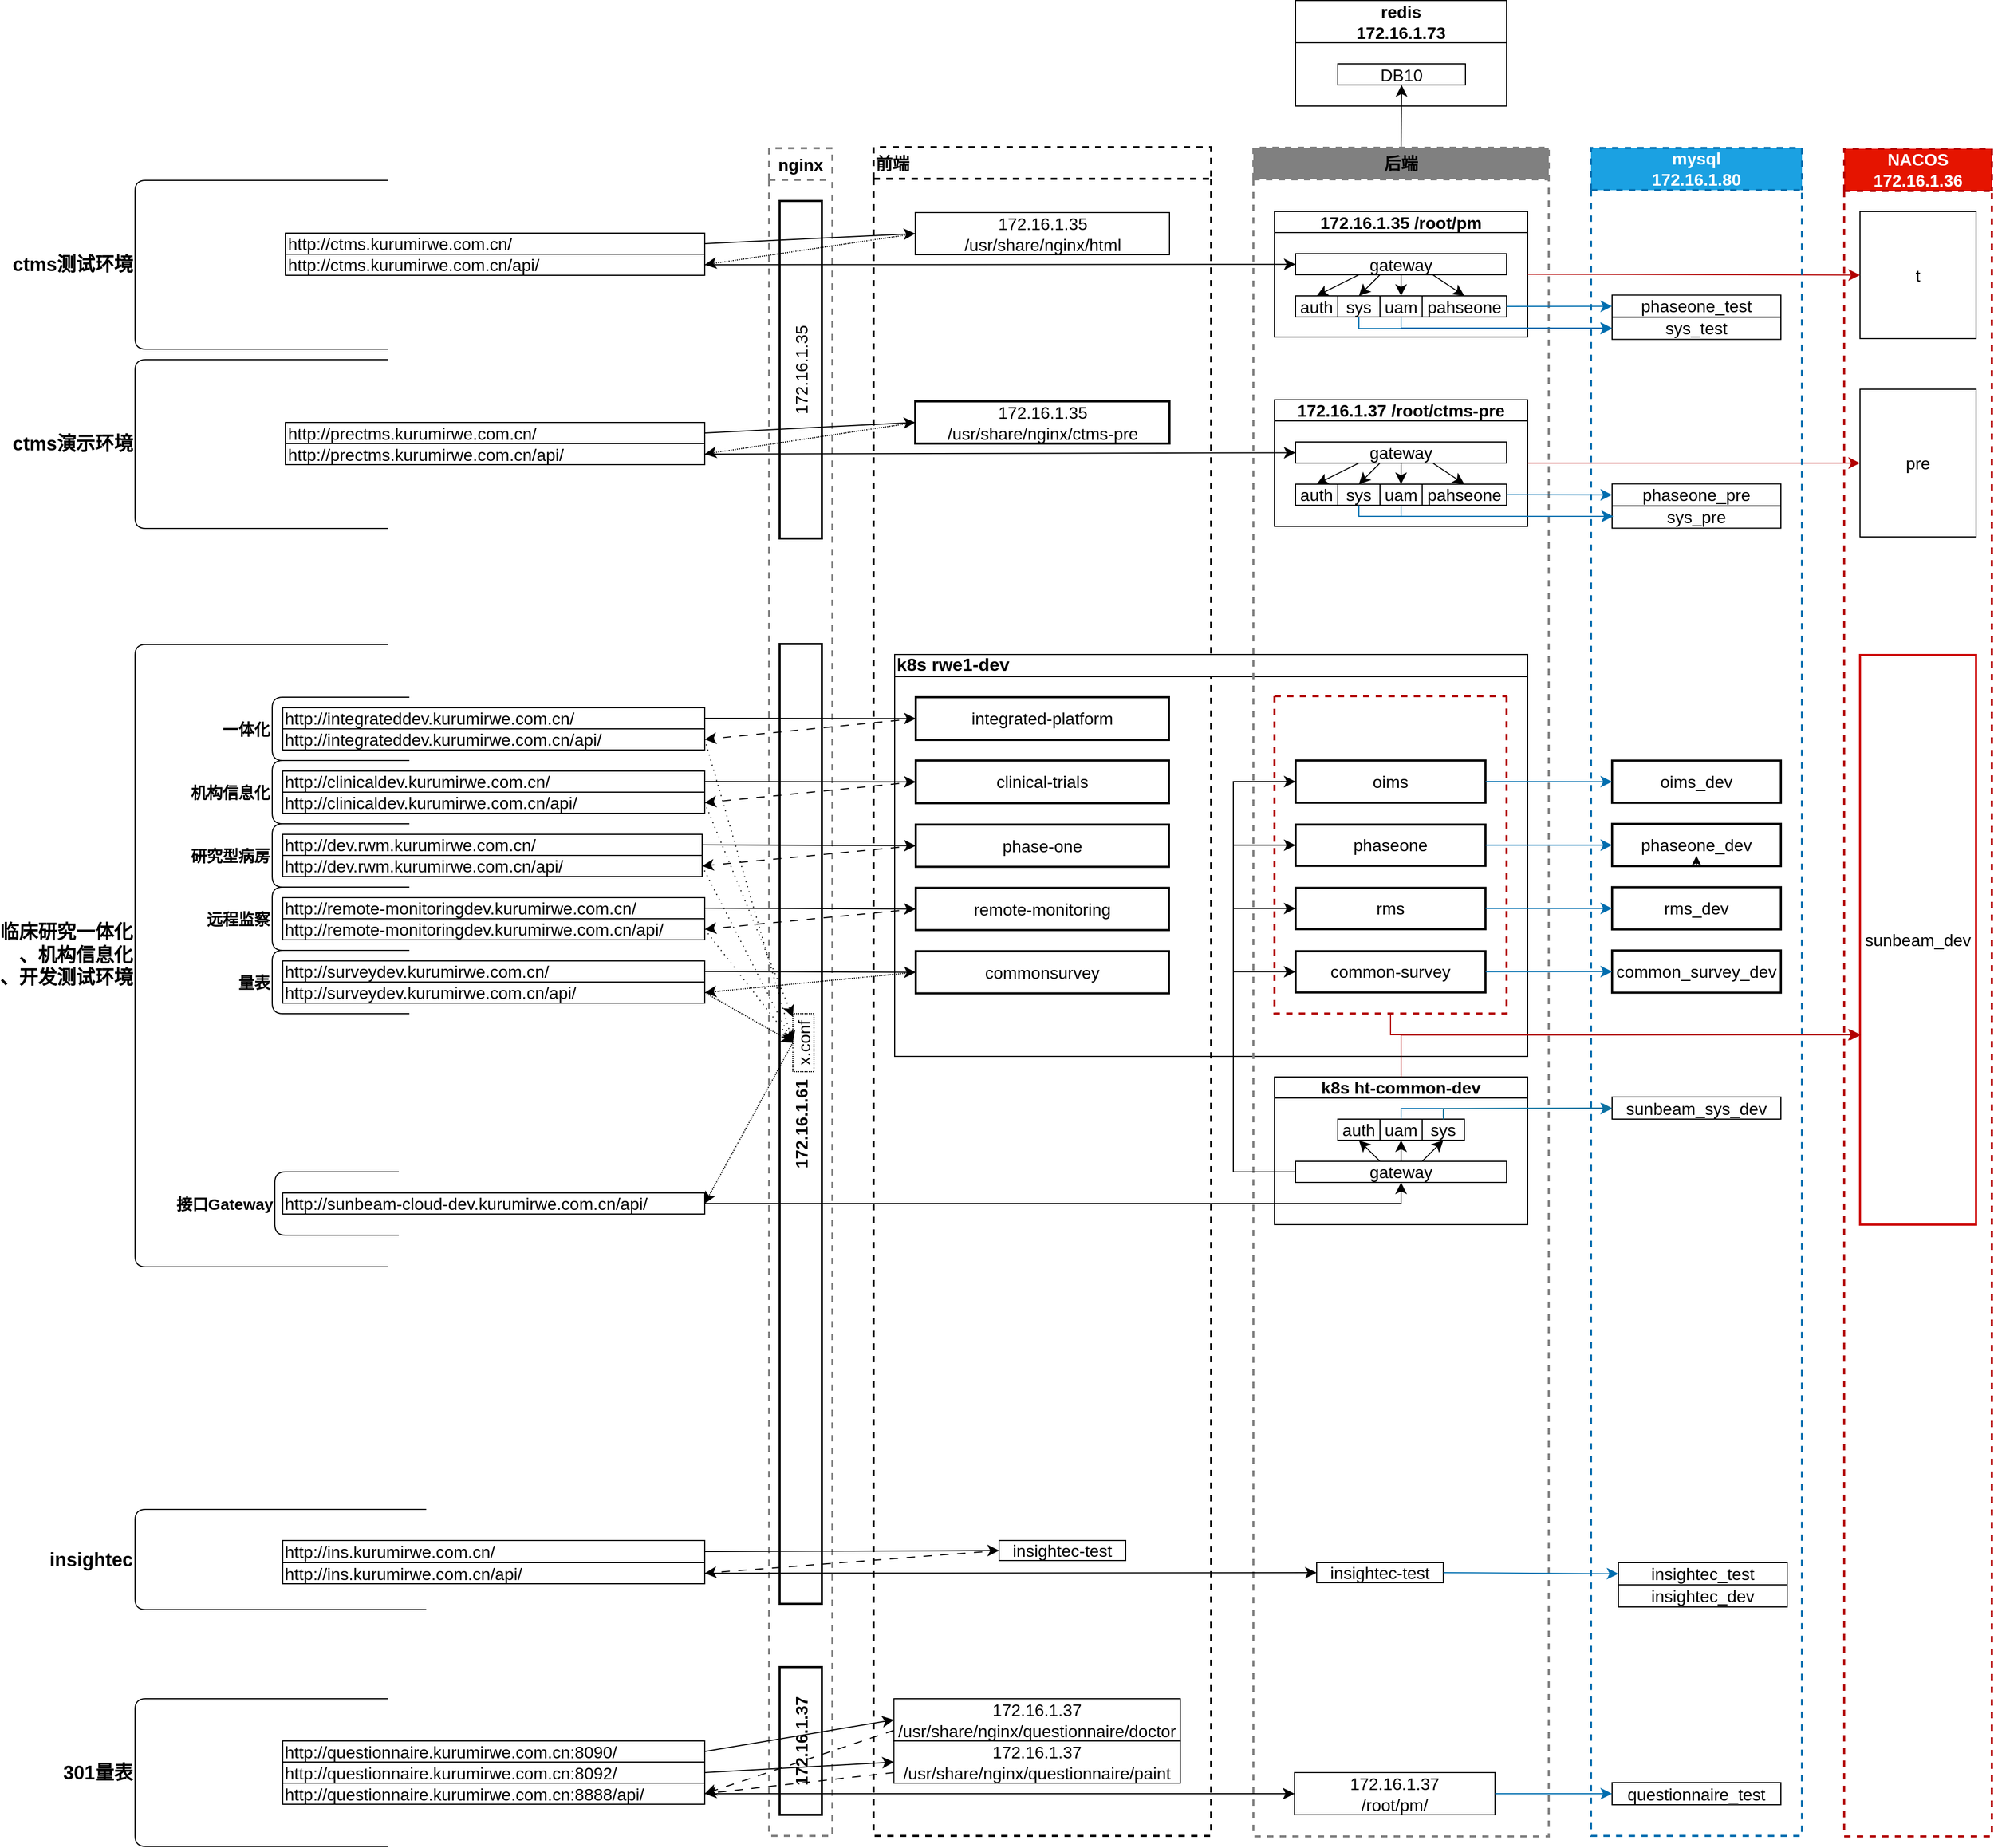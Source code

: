 <mxfile>
    <diagram id="geETxxW1eVzZmMATx1TT" name="第 1 页">
        <mxGraphModel dx="4174" dy="3089" grid="1" gridSize="10" guides="1" tooltips="1" connect="1" arrows="0" fold="1" page="1" pageScale="1" pageWidth="827" pageHeight="1169" math="0" shadow="0">
            <root>
                <mxCell id="0"/>
                <mxCell id="1" parent="0"/>
                <mxCell id="i2Tj7C190F3AamKAbhBU-1" value="http://ctms.kurumirwe.com.cn/api/" style="rounded=0;whiteSpace=wrap;html=1;fontSize=16;align=left;" parent="1" vertex="1">
                    <mxGeometry x="22.5" y="-180" width="397.5" height="20" as="geometry"/>
                </mxCell>
                <mxCell id="i2Tj7C190F3AamKAbhBU-7" value="http://ins.kurumirwe.com.cn/" style="whiteSpace=wrap;html=1;fontSize=16;align=left;" parent="1" vertex="1">
                    <mxGeometry x="20" y="1039.5" width="400" height="21" as="geometry"/>
                </mxCell>
                <mxCell id="i2Tj7C190F3AamKAbhBU-16" value="nginx" style="swimlane;whiteSpace=wrap;html=1;fontSize=16;startSize=30;swimlaneFillColor=none;gradientColor=none;dashed=1;strokeWidth=2;strokeColor=#808080;" parent="1" vertex="1">
                    <mxGeometry x="481" y="-280.5" width="60" height="1600" as="geometry"/>
                </mxCell>
                <mxCell id="i2Tj7C190F3AamKAbhBU-2" value="&lt;b&gt;172.16.1.61&lt;/b&gt;" style="rounded=0;whiteSpace=wrap;html=1;fontSize=16;horizontal=0;strokeWidth=2;" parent="i2Tj7C190F3AamKAbhBU-16" vertex="1">
                    <mxGeometry x="10" y="470" width="40" height="910" as="geometry"/>
                </mxCell>
                <mxCell id="i2Tj7C190F3AamKAbhBU-9" value="&lt;b&gt;172.16.1.37&lt;/b&gt;" style="rounded=0;whiteSpace=wrap;html=1;fontSize=16;horizontal=0;strokeWidth=2;" parent="i2Tj7C190F3AamKAbhBU-16" vertex="1">
                    <mxGeometry x="10" y="1440" width="40" height="140" as="geometry"/>
                </mxCell>
                <mxCell id="i2Tj7C190F3AamKAbhBU-3" value="172.16.1.35" style="rounded=0;whiteSpace=wrap;html=1;fontSize=16;horizontal=0;strokeWidth=2;" parent="i2Tj7C190F3AamKAbhBU-16" vertex="1">
                    <mxGeometry x="10" y="50" width="40" height="320" as="geometry"/>
                </mxCell>
                <mxCell id="i2Tj7C190F3AamKAbhBU-19" value="前端" style="swimlane;whiteSpace=wrap;html=1;fontSize=16;startSize=30;swimlaneFillColor=none;gradientColor=none;dashed=1;strokeWidth=2;align=left;strokeColor=#000000;" parent="1" vertex="1">
                    <mxGeometry x="580" y="-281.5" width="320" height="1601" as="geometry"/>
                </mxCell>
                <mxCell id="i2Tj7C190F3AamKAbhBU-26" value="172.16.1.35&lt;br&gt;/usr/share/nginx/html" style="whiteSpace=wrap;html=1;fontSize=16;" parent="i2Tj7C190F3AamKAbhBU-19" vertex="1">
                    <mxGeometry x="39.5" y="62" width="241" height="40" as="geometry"/>
                </mxCell>
                <mxCell id="i2Tj7C190F3AamKAbhBU-50" value="172.16.1.35&lt;br&gt;/usr/share/nginx/ctms-pre" style="whiteSpace=wrap;html=1;fontSize=16;strokeWidth=2;" parent="i2Tj7C190F3AamKAbhBU-19" vertex="1">
                    <mxGeometry x="39.5" y="241" width="241" height="40" as="geometry"/>
                </mxCell>
                <mxCell id="i2Tj7C190F3AamKAbhBU-69" value="172.16.1.37&lt;br&gt;/usr/share/nginx/questionnaire/doctor" style="whiteSpace=wrap;html=1;fontSize=16;" parent="i2Tj7C190F3AamKAbhBU-19" vertex="1">
                    <mxGeometry x="19.25" y="1471" width="271.5" height="40" as="geometry"/>
                </mxCell>
                <mxCell id="i2Tj7C190F3AamKAbhBU-70" value="172.16.1.37&lt;br&gt;/usr/share/nginx/questionnaire/paint" style="whiteSpace=wrap;html=1;fontSize=16;" parent="i2Tj7C190F3AamKAbhBU-19" vertex="1">
                    <mxGeometry x="19.25" y="1511" width="271.5" height="40" as="geometry"/>
                </mxCell>
                <mxCell id="cCwPJ1tw8frTHu7wozhd-297" value="insightec-test" style="rounded=0;whiteSpace=wrap;html=1;fontSize=16;" parent="i2Tj7C190F3AamKAbhBU-19" vertex="1">
                    <mxGeometry x="119" y="1321" width="120" height="19" as="geometry"/>
                </mxCell>
                <mxCell id="i2Tj7C190F3AamKAbhBU-113" value="x.conf" style="rounded=0;whiteSpace=wrap;html=1;fontSize=16;rotation=-90;dashed=1;dashPattern=1 1;" parent="i2Tj7C190F3AamKAbhBU-19" vertex="1">
                    <mxGeometry x="-94" y="839" width="55" height="20" as="geometry"/>
                </mxCell>
                <mxCell id="cCwPJ1tw8frTHu7wozhd-9" value="&lt;b style=&quot;border-color: var(--border-color);&quot;&gt;&lt;font style=&quot;border-color: var(--border-color); font-size: 17px;&quot;&gt;k8s rwe1-dev&lt;/font&gt;&lt;/b&gt;" style="swimlane;whiteSpace=wrap;html=1;fontSize=16;align=left;startSize=21;" parent="i2Tj7C190F3AamKAbhBU-19" vertex="1">
                    <mxGeometry x="20" y="481" width="600" height="381" as="geometry"/>
                </mxCell>
                <mxCell id="i2Tj7C190F3AamKAbhBU-24" style="edgeStyle=none;curved=1;rounded=0;orthogonalLoop=1;jettySize=auto;html=1;fontSize=12;startSize=8;endSize=8;exitX=1;exitY=0.5;exitDx=0;exitDy=0;" parent="1" source="i2Tj7C190F3AamKAbhBU-1" target="i2Tj7C190F3AamKAbhBU-14" edge="1">
                    <mxGeometry relative="1" as="geometry">
                        <mxPoint x="301" y="-169.5" as="sourcePoint"/>
                    </mxGeometry>
                </mxCell>
                <mxCell id="cCwPJ1tw8frTHu7wozhd-179" style="edgeStyle=none;curved=1;rounded=0;orthogonalLoop=1;jettySize=auto;html=1;exitX=0.5;exitY=0;exitDx=0;exitDy=0;entryX=0.5;entryY=1;entryDx=0;entryDy=0;fontSize=12;startSize=8;endSize=8;" parent="1" source="i2Tj7C190F3AamKAbhBU-20" target="cCwPJ1tw8frTHu7wozhd-178" edge="1">
                    <mxGeometry relative="1" as="geometry"/>
                </mxCell>
                <mxCell id="i2Tj7C190F3AamKAbhBU-20" value="后端" style="swimlane;whiteSpace=wrap;html=1;fontSize=16;startSize=30;swimlaneFillColor=none;gradientColor=none;dashed=1;strokeWidth=2;strokeColor=#808080;fillColor=#808080;" parent="1" vertex="1">
                    <mxGeometry x="940" y="-281" width="280" height="1601" as="geometry"/>
                </mxCell>
                <mxCell id="i2Tj7C190F3AamKAbhBU-34" value="172.16.1.35&amp;nbsp;/root/pm" style="swimlane;whiteSpace=wrap;html=1;fontSize=16;startSize=20;" parent="i2Tj7C190F3AamKAbhBU-20" vertex="1">
                    <mxGeometry x="20" y="60.5" width="240" height="119" as="geometry"/>
                </mxCell>
                <mxCell id="i2Tj7C190F3AamKAbhBU-31" value="sys" style="whiteSpace=wrap;html=1;fontSize=16;" parent="i2Tj7C190F3AamKAbhBU-34" vertex="1">
                    <mxGeometry x="60" y="80" width="40" height="20" as="geometry"/>
                </mxCell>
                <mxCell id="i2Tj7C190F3AamKAbhBU-30" value="auth" style="whiteSpace=wrap;html=1;fontSize=16;" parent="i2Tj7C190F3AamKAbhBU-34" vertex="1">
                    <mxGeometry x="20" y="80" width="40" height="20" as="geometry"/>
                </mxCell>
                <mxCell id="i2Tj7C190F3AamKAbhBU-32" value="uam" style="whiteSpace=wrap;html=1;fontSize=16;" parent="i2Tj7C190F3AamKAbhBU-34" vertex="1">
                    <mxGeometry x="100" y="80" width="40" height="20" as="geometry"/>
                </mxCell>
                <mxCell id="i2Tj7C190F3AamKAbhBU-33" value="pahseone" style="whiteSpace=wrap;html=1;fontSize=16;" parent="i2Tj7C190F3AamKAbhBU-34" vertex="1">
                    <mxGeometry x="140" y="80" width="80" height="20" as="geometry"/>
                </mxCell>
                <mxCell id="i2Tj7C190F3AamKAbhBU-36" style="edgeStyle=none;curved=1;rounded=0;orthogonalLoop=1;jettySize=auto;html=1;exitX=0.5;exitY=0;exitDx=0;exitDy=0;entryX=0.5;entryY=0;entryDx=0;entryDy=0;fontSize=12;startSize=8;endSize=8;" parent="i2Tj7C190F3AamKAbhBU-34" source="i2Tj7C190F3AamKAbhBU-14" target="i2Tj7C190F3AamKAbhBU-31" edge="1">
                    <mxGeometry relative="1" as="geometry"/>
                </mxCell>
                <mxCell id="i2Tj7C190F3AamKAbhBU-37" style="edgeStyle=none;curved=1;rounded=0;orthogonalLoop=1;jettySize=auto;html=1;exitX=0.5;exitY=0;exitDx=0;exitDy=0;entryX=0.5;entryY=0;entryDx=0;entryDy=0;fontSize=12;startSize=8;endSize=8;" parent="i2Tj7C190F3AamKAbhBU-34" source="i2Tj7C190F3AamKAbhBU-14" target="i2Tj7C190F3AamKAbhBU-30" edge="1">
                    <mxGeometry relative="1" as="geometry"/>
                </mxCell>
                <mxCell id="i2Tj7C190F3AamKAbhBU-38" style="edgeStyle=none;curved=1;rounded=0;orthogonalLoop=1;jettySize=auto;html=1;exitX=0.5;exitY=0;exitDx=0;exitDy=0;fontSize=12;startSize=8;endSize=8;" parent="i2Tj7C190F3AamKAbhBU-34" source="i2Tj7C190F3AamKAbhBU-14" edge="1">
                    <mxGeometry relative="1" as="geometry">
                        <mxPoint x="120" y="80" as="targetPoint"/>
                    </mxGeometry>
                </mxCell>
                <mxCell id="i2Tj7C190F3AamKAbhBU-39" style="edgeStyle=none;curved=1;rounded=0;orthogonalLoop=1;jettySize=auto;html=1;exitX=0.5;exitY=0;exitDx=0;exitDy=0;entryX=0.5;entryY=0;entryDx=0;entryDy=0;fontSize=12;startSize=8;endSize=8;" parent="i2Tj7C190F3AamKAbhBU-34" source="i2Tj7C190F3AamKAbhBU-14" target="i2Tj7C190F3AamKAbhBU-33" edge="1">
                    <mxGeometry relative="1" as="geometry"/>
                </mxCell>
                <mxCell id="i2Tj7C190F3AamKAbhBU-14" value="gateway" style="whiteSpace=wrap;html=1;fontSize=16;" parent="i2Tj7C190F3AamKAbhBU-34" vertex="1">
                    <mxGeometry x="20" y="40" width="200" height="20" as="geometry"/>
                </mxCell>
                <mxCell id="i2Tj7C190F3AamKAbhBU-51" value="172.16.1.37&amp;nbsp;/root/ctms-pre" style="swimlane;whiteSpace=wrap;html=1;fontSize=16;startSize=20;" parent="i2Tj7C190F3AamKAbhBU-20" vertex="1">
                    <mxGeometry x="20" y="239" width="240" height="120" as="geometry"/>
                </mxCell>
                <mxCell id="i2Tj7C190F3AamKAbhBU-52" value="sys" style="whiteSpace=wrap;html=1;fontSize=16;" parent="i2Tj7C190F3AamKAbhBU-51" vertex="1">
                    <mxGeometry x="60" y="80" width="40" height="20" as="geometry"/>
                </mxCell>
                <mxCell id="i2Tj7C190F3AamKAbhBU-53" value="auth" style="whiteSpace=wrap;html=1;fontSize=16;" parent="i2Tj7C190F3AamKAbhBU-51" vertex="1">
                    <mxGeometry x="20" y="80" width="40" height="20" as="geometry"/>
                </mxCell>
                <mxCell id="i2Tj7C190F3AamKAbhBU-54" value="uam" style="whiteSpace=wrap;html=1;fontSize=16;" parent="i2Tj7C190F3AamKAbhBU-51" vertex="1">
                    <mxGeometry x="100" y="80" width="40" height="20" as="geometry"/>
                </mxCell>
                <mxCell id="i2Tj7C190F3AamKAbhBU-55" value="pahseone" style="whiteSpace=wrap;html=1;fontSize=16;" parent="i2Tj7C190F3AamKAbhBU-51" vertex="1">
                    <mxGeometry x="140" y="80" width="80" height="20" as="geometry"/>
                </mxCell>
                <mxCell id="i2Tj7C190F3AamKAbhBU-56" style="edgeStyle=none;curved=1;rounded=0;orthogonalLoop=1;jettySize=auto;html=1;exitX=0.5;exitY=0;exitDx=0;exitDy=0;entryX=0.5;entryY=0;entryDx=0;entryDy=0;fontSize=12;startSize=8;endSize=8;" parent="i2Tj7C190F3AamKAbhBU-51" source="i2Tj7C190F3AamKAbhBU-60" target="i2Tj7C190F3AamKAbhBU-52" edge="1">
                    <mxGeometry relative="1" as="geometry"/>
                </mxCell>
                <mxCell id="i2Tj7C190F3AamKAbhBU-57" style="edgeStyle=none;curved=1;rounded=0;orthogonalLoop=1;jettySize=auto;html=1;exitX=0.5;exitY=0;exitDx=0;exitDy=0;entryX=0.5;entryY=0;entryDx=0;entryDy=0;fontSize=12;startSize=8;endSize=8;" parent="i2Tj7C190F3AamKAbhBU-51" source="i2Tj7C190F3AamKAbhBU-60" target="i2Tj7C190F3AamKAbhBU-53" edge="1">
                    <mxGeometry relative="1" as="geometry"/>
                </mxCell>
                <mxCell id="i2Tj7C190F3AamKAbhBU-58" style="edgeStyle=none;curved=1;rounded=0;orthogonalLoop=1;jettySize=auto;html=1;exitX=0.5;exitY=0;exitDx=0;exitDy=0;fontSize=12;startSize=8;endSize=8;" parent="i2Tj7C190F3AamKAbhBU-51" source="i2Tj7C190F3AamKAbhBU-60" edge="1">
                    <mxGeometry relative="1" as="geometry">
                        <mxPoint x="120" y="80" as="targetPoint"/>
                    </mxGeometry>
                </mxCell>
                <mxCell id="i2Tj7C190F3AamKAbhBU-59" style="edgeStyle=none;curved=1;rounded=0;orthogonalLoop=1;jettySize=auto;html=1;exitX=0.5;exitY=0;exitDx=0;exitDy=0;entryX=0.5;entryY=0;entryDx=0;entryDy=0;fontSize=12;startSize=8;endSize=8;" parent="i2Tj7C190F3AamKAbhBU-51" source="i2Tj7C190F3AamKAbhBU-60" target="i2Tj7C190F3AamKAbhBU-55" edge="1">
                    <mxGeometry relative="1" as="geometry"/>
                </mxCell>
                <mxCell id="i2Tj7C190F3AamKAbhBU-60" value="gateway" style="whiteSpace=wrap;html=1;fontSize=16;" parent="i2Tj7C190F3AamKAbhBU-51" vertex="1">
                    <mxGeometry x="20" y="40" width="200" height="20" as="geometry"/>
                </mxCell>
                <mxCell id="i2Tj7C190F3AamKAbhBU-76" value="insightec-test" style="whiteSpace=wrap;html=1;fontSize=16;" parent="i2Tj7C190F3AamKAbhBU-20" vertex="1">
                    <mxGeometry x="60" y="1341.5" width="120" height="19" as="geometry"/>
                </mxCell>
                <mxCell id="i2Tj7C190F3AamKAbhBU-67" value="172.16.1.37&lt;br&gt;/root/pm/" style="whiteSpace=wrap;html=1;fontSize=16;" parent="i2Tj7C190F3AamKAbhBU-20" vertex="1">
                    <mxGeometry x="39" y="1540.5" width="190" height="40" as="geometry"/>
                </mxCell>
                <mxCell id="i2Tj7C190F3AamKAbhBU-91" value="k8s ht-common-dev" style="swimlane;whiteSpace=wrap;html=1;fontSize=16;startSize=20;" parent="i2Tj7C190F3AamKAbhBU-20" vertex="1">
                    <mxGeometry x="20" y="881" width="240" height="140" as="geometry"/>
                </mxCell>
                <mxCell id="i2Tj7C190F3AamKAbhBU-92" value="sys" style="whiteSpace=wrap;html=1;fontSize=16;" parent="i2Tj7C190F3AamKAbhBU-91" vertex="1">
                    <mxGeometry x="140" y="40" width="40" height="20" as="geometry"/>
                </mxCell>
                <mxCell id="i2Tj7C190F3AamKAbhBU-93" value="auth" style="whiteSpace=wrap;html=1;fontSize=16;" parent="i2Tj7C190F3AamKAbhBU-91" vertex="1">
                    <mxGeometry x="60" y="40" width="40" height="20" as="geometry"/>
                </mxCell>
                <mxCell id="i2Tj7C190F3AamKAbhBU-94" value="uam" style="whiteSpace=wrap;html=1;fontSize=16;" parent="i2Tj7C190F3AamKAbhBU-91" vertex="1">
                    <mxGeometry x="100" y="40" width="40" height="20" as="geometry"/>
                </mxCell>
                <mxCell id="cCwPJ1tw8frTHu7wozhd-203" style="edgeStyle=none;curved=1;rounded=0;orthogonalLoop=1;jettySize=auto;html=1;exitX=0.5;exitY=1;exitDx=0;exitDy=0;entryX=0.5;entryY=1;entryDx=0;entryDy=0;fontSize=12;startSize=8;endSize=8;" parent="i2Tj7C190F3AamKAbhBU-91" source="i2Tj7C190F3AamKAbhBU-100" target="i2Tj7C190F3AamKAbhBU-94" edge="1">
                    <mxGeometry relative="1" as="geometry"/>
                </mxCell>
                <mxCell id="cCwPJ1tw8frTHu7wozhd-204" style="edgeStyle=none;curved=1;rounded=0;orthogonalLoop=1;jettySize=auto;html=1;exitX=0.5;exitY=1;exitDx=0;exitDy=0;entryX=0.5;entryY=1;entryDx=0;entryDy=0;fontSize=12;startSize=8;endSize=8;" parent="i2Tj7C190F3AamKAbhBU-91" source="i2Tj7C190F3AamKAbhBU-100" target="i2Tj7C190F3AamKAbhBU-92" edge="1">
                    <mxGeometry relative="1" as="geometry"/>
                </mxCell>
                <mxCell id="cCwPJ1tw8frTHu7wozhd-205" style="edgeStyle=none;curved=1;rounded=0;orthogonalLoop=1;jettySize=auto;html=1;exitX=0.5;exitY=1;exitDx=0;exitDy=0;entryX=0.5;entryY=1;entryDx=0;entryDy=0;fontSize=12;startSize=8;endSize=8;" parent="i2Tj7C190F3AamKAbhBU-91" source="i2Tj7C190F3AamKAbhBU-100" target="i2Tj7C190F3AamKAbhBU-93" edge="1">
                    <mxGeometry relative="1" as="geometry"/>
                </mxCell>
                <mxCell id="i2Tj7C190F3AamKAbhBU-100" value="gateway" style="whiteSpace=wrap;html=1;fontSize=16;" parent="i2Tj7C190F3AamKAbhBU-91" vertex="1">
                    <mxGeometry x="20" y="80" width="200" height="20" as="geometry"/>
                </mxCell>
                <mxCell id="i2Tj7C190F3AamKAbhBU-104" value="clinical-trials" style="whiteSpace=wrap;html=1;fontSize=16;align=center;strokeWidth=2;" parent="i2Tj7C190F3AamKAbhBU-20" vertex="1">
                    <mxGeometry x="-320" y="581" width="240" height="40.5" as="geometry"/>
                </mxCell>
                <mxCell id="i2Tj7C190F3AamKAbhBU-107" value="integrated-platform" style="whiteSpace=wrap;html=1;fontSize=16;strokeWidth=2;" parent="i2Tj7C190F3AamKAbhBU-20" vertex="1">
                    <mxGeometry x="-320" y="521" width="240" height="40.5" as="geometry"/>
                </mxCell>
                <mxCell id="i2Tj7C190F3AamKAbhBU-108" value="phase-one" style="whiteSpace=wrap;html=1;fontSize=16;align=center;strokeWidth=2;" parent="i2Tj7C190F3AamKAbhBU-20" vertex="1">
                    <mxGeometry x="-320" y="641.75" width="240" height="40" as="geometry"/>
                </mxCell>
                <mxCell id="i2Tj7C190F3AamKAbhBU-140" value="phaseone" style="whiteSpace=wrap;html=1;fontSize=16;strokeWidth=2;" parent="i2Tj7C190F3AamKAbhBU-20" vertex="1">
                    <mxGeometry x="40" y="641.75" width="180" height="39.12" as="geometry"/>
                </mxCell>
                <mxCell id="i2Tj7C190F3AamKAbhBU-138" value="common-survey" style="whiteSpace=wrap;html=1;fontSize=16;strokeWidth=2;" parent="i2Tj7C190F3AamKAbhBU-20" vertex="1">
                    <mxGeometry x="40" y="761.75" width="180" height="39.12" as="geometry"/>
                </mxCell>
                <mxCell id="i2Tj7C190F3AamKAbhBU-139" value="oims" style="whiteSpace=wrap;html=1;fontSize=16;strokeWidth=2;" parent="i2Tj7C190F3AamKAbhBU-20" vertex="1">
                    <mxGeometry x="40" y="581" width="180" height="40" as="geometry"/>
                </mxCell>
                <mxCell id="i2Tj7C190F3AamKAbhBU-141" value="rms" style="whiteSpace=wrap;html=1;fontSize=16;strokeWidth=2;" parent="i2Tj7C190F3AamKAbhBU-20" vertex="1">
                    <mxGeometry x="40" y="701.75" width="180" height="39.12" as="geometry"/>
                </mxCell>
                <mxCell id="i2Tj7C190F3AamKAbhBU-109" value="remote-monitoring" style="whiteSpace=wrap;html=1;fontSize=16;align=center;strokeWidth=2;" parent="i2Tj7C190F3AamKAbhBU-20" vertex="1">
                    <mxGeometry x="-320" y="701.75" width="240" height="40" as="geometry"/>
                </mxCell>
                <mxCell id="i2Tj7C190F3AamKAbhBU-106" value="commonsurvey" style="whiteSpace=wrap;html=1;fontSize=16;align=center;strokeWidth=2;" parent="i2Tj7C190F3AamKAbhBU-20" vertex="1">
                    <mxGeometry x="-320" y="761.75" width="240" height="40" as="geometry"/>
                </mxCell>
                <mxCell id="cCwPJ1tw8frTHu7wozhd-189" value="rms_dev" style="whiteSpace=wrap;html=1;fontSize=16;strokeWidth=2;" parent="i2Tj7C190F3AamKAbhBU-20" vertex="1">
                    <mxGeometry x="340" y="701.12" width="160" height="40" as="geometry"/>
                </mxCell>
                <mxCell id="cCwPJ1tw8frTHu7wozhd-184" value="oims_dev" style="whiteSpace=wrap;html=1;fontSize=16;strokeWidth=2;" parent="i2Tj7C190F3AamKAbhBU-20" vertex="1">
                    <mxGeometry x="340" y="581.12" width="160" height="40" as="geometry"/>
                </mxCell>
                <mxCell id="cCwPJ1tw8frTHu7wozhd-186" value="phaseone_dev" style="whiteSpace=wrap;html=1;fontSize=16;strokeWidth=2;" parent="i2Tj7C190F3AamKAbhBU-20" vertex="1">
                    <mxGeometry x="340" y="641.12" width="160" height="40" as="geometry"/>
                </mxCell>
                <mxCell id="cCwPJ1tw8frTHu7wozhd-180" value="common_survey_dev" style="whiteSpace=wrap;html=1;fontSize=16;strokeWidth=2;" parent="i2Tj7C190F3AamKAbhBU-20" vertex="1">
                    <mxGeometry x="340" y="761.12" width="160" height="40" as="geometry"/>
                </mxCell>
                <mxCell id="cCwPJ1tw8frTHu7wozhd-280" style="edgeStyle=none;curved=1;rounded=0;orthogonalLoop=1;jettySize=auto;html=1;exitX=1;exitY=0.5;exitDx=0;exitDy=0;fontSize=12;startSize=8;endSize=8;fillColor=#1ba1e2;strokeColor=#006EAF;" parent="i2Tj7C190F3AamKAbhBU-20" source="i2Tj7C190F3AamKAbhBU-141" target="cCwPJ1tw8frTHu7wozhd-189" edge="1">
                    <mxGeometry relative="1" as="geometry"/>
                </mxCell>
                <mxCell id="cCwPJ1tw8frTHu7wozhd-281" style="edgeStyle=none;curved=1;rounded=0;orthogonalLoop=1;jettySize=auto;html=1;exitX=1;exitY=0.5;exitDx=0;exitDy=0;fontSize=12;startSize=8;endSize=8;fillColor=#1ba1e2;strokeColor=#006EAF;" parent="i2Tj7C190F3AamKAbhBU-20" source="i2Tj7C190F3AamKAbhBU-139" target="cCwPJ1tw8frTHu7wozhd-184" edge="1">
                    <mxGeometry relative="1" as="geometry"/>
                </mxCell>
                <mxCell id="cCwPJ1tw8frTHu7wozhd-283" style="edgeStyle=none;curved=1;rounded=0;orthogonalLoop=1;jettySize=auto;html=1;exitX=1;exitY=0.5;exitDx=0;exitDy=0;fontSize=12;startSize=8;endSize=8;fillColor=#1ba1e2;strokeColor=#006EAF;" parent="i2Tj7C190F3AamKAbhBU-20" source="i2Tj7C190F3AamKAbhBU-140" target="cCwPJ1tw8frTHu7wozhd-186" edge="1">
                    <mxGeometry relative="1" as="geometry"/>
                </mxCell>
                <mxCell id="cCwPJ1tw8frTHu7wozhd-282" style="edgeStyle=none;curved=1;rounded=0;orthogonalLoop=1;jettySize=auto;html=1;exitX=1;exitY=0.5;exitDx=0;exitDy=0;entryX=0;entryY=0.5;entryDx=0;entryDy=0;fontSize=12;startSize=8;endSize=8;fillColor=#1ba1e2;strokeColor=#006EAF;" parent="i2Tj7C190F3AamKAbhBU-20" source="i2Tj7C190F3AamKAbhBU-138" target="cCwPJ1tw8frTHu7wozhd-180" edge="1">
                    <mxGeometry relative="1" as="geometry"/>
                </mxCell>
                <mxCell id="DoMO-JeSw2nu9P5x8Yg7-1" style="edgeStyle=orthogonalEdgeStyle;rounded=0;orthogonalLoop=1;jettySize=auto;html=1;exitX=0.5;exitY=1;exitDx=0;exitDy=0;" parent="i2Tj7C190F3AamKAbhBU-20" source="cCwPJ1tw8frTHu7wozhd-186" edge="1">
                    <mxGeometry relative="1" as="geometry">
                        <mxPoint x="419.957" y="671.37" as="targetPoint"/>
                    </mxGeometry>
                </mxCell>
                <mxCell id="cCwPJ1tw8frTHu7wozhd-8" value="" style="swimlane;startSize=0;fontSize=16;dashed=1;fillColor=#e51400;fontColor=#ffffff;strokeColor=#B20000;strokeWidth=2;" parent="i2Tj7C190F3AamKAbhBU-20" vertex="1">
                    <mxGeometry x="20" y="520" width="220" height="300.87" as="geometry"/>
                </mxCell>
                <mxCell id="i2Tj7C190F3AamKAbhBU-146" style="edgeStyle=elbowEdgeStyle;orthogonalLoop=1;jettySize=auto;html=1;exitX=0;exitY=0.5;exitDx=0;exitDy=0;entryX=0;entryY=0.5;entryDx=0;entryDy=0;fontSize=12;startSize=8;endSize=8;rounded=0;" parent="i2Tj7C190F3AamKAbhBU-20" source="i2Tj7C190F3AamKAbhBU-100" target="i2Tj7C190F3AamKAbhBU-140" edge="1">
                    <mxGeometry relative="1" as="geometry">
                        <Array as="points">
                            <mxPoint x="-19" y="821"/>
                            <mxPoint x="261" y="691"/>
                            <mxPoint x="341" y="722"/>
                            <mxPoint x="331" y="722"/>
                            <mxPoint x="301" y="792"/>
                        </Array>
                    </mxGeometry>
                </mxCell>
                <mxCell id="i2Tj7C190F3AamKAbhBU-143" style="edgeStyle=elbowEdgeStyle;rounded=0;orthogonalLoop=1;jettySize=auto;html=1;fontSize=12;startSize=8;endSize=8;entryX=0;entryY=0.5;entryDx=0;entryDy=0;exitX=0;exitY=0.5;exitDx=0;exitDy=0;" parent="i2Tj7C190F3AamKAbhBU-20" source="i2Tj7C190F3AamKAbhBU-100" target="i2Tj7C190F3AamKAbhBU-138" edge="1">
                    <mxGeometry relative="1" as="geometry">
                        <mxPoint x="271" y="582" as="targetPoint"/>
                        <Array as="points">
                            <mxPoint x="-19" y="831"/>
                            <mxPoint x="261" y="651"/>
                            <mxPoint x="341" y="672"/>
                            <mxPoint x="301" y="772"/>
                        </Array>
                        <mxPoint x="71" y="861" as="sourcePoint"/>
                    </mxGeometry>
                </mxCell>
                <mxCell id="i2Tj7C190F3AamKAbhBU-145" style="edgeStyle=elbowEdgeStyle;rounded=0;orthogonalLoop=1;jettySize=auto;html=1;entryX=0;entryY=0.5;entryDx=0;entryDy=0;fontSize=12;startSize=8;endSize=8;exitX=0;exitY=0.5;exitDx=0;exitDy=0;" parent="i2Tj7C190F3AamKAbhBU-20" source="i2Tj7C190F3AamKAbhBU-100" target="i2Tj7C190F3AamKAbhBU-139" edge="1">
                    <mxGeometry relative="1" as="geometry">
                        <Array as="points">
                            <mxPoint x="-19" y="801"/>
                            <mxPoint x="261" y="671"/>
                            <mxPoint x="341" y="672"/>
                            <mxPoint x="301" y="772"/>
                        </Array>
                        <mxPoint x="101" y="871" as="sourcePoint"/>
                    </mxGeometry>
                </mxCell>
                <mxCell id="cCwPJ1tw8frTHu7wozhd-5" style="edgeStyle=elbowEdgeStyle;rounded=0;orthogonalLoop=1;jettySize=auto;html=1;entryX=0;entryY=0.5;entryDx=0;entryDy=0;fontSize=12;startSize=8;endSize=8;exitX=0;exitY=0.5;exitDx=0;exitDy=0;" parent="i2Tj7C190F3AamKAbhBU-20" source="i2Tj7C190F3AamKAbhBU-100" target="i2Tj7C190F3AamKAbhBU-141" edge="1">
                    <mxGeometry relative="1" as="geometry">
                        <mxPoint x="71" y="861" as="sourcePoint"/>
                        <Array as="points">
                            <mxPoint x="-19" y="751"/>
                            <mxPoint x="301" y="731"/>
                            <mxPoint x="341" y="742"/>
                        </Array>
                    </mxGeometry>
                </mxCell>
                <mxCell id="i2Tj7C190F3AamKAbhBU-28" style="edgeStyle=none;curved=1;rounded=0;orthogonalLoop=1;jettySize=auto;html=1;exitX=1;exitY=0.5;exitDx=0;exitDy=0;entryX=0;entryY=0.5;entryDx=0;entryDy=0;fontSize=12;startSize=8;endSize=8;" parent="1" source="i2Tj7C190F3AamKAbhBU-22" target="i2Tj7C190F3AamKAbhBU-26" edge="1">
                    <mxGeometry relative="1" as="geometry"/>
                </mxCell>
                <mxCell id="i2Tj7C190F3AamKAbhBU-22" value="http://ctms.kurumirwe.com.cn/" style="rounded=0;whiteSpace=wrap;html=1;fontSize=16;align=left;" parent="1" vertex="1">
                    <mxGeometry x="22.5" y="-200" width="397.5" height="20" as="geometry"/>
                </mxCell>
                <mxCell id="i2Tj7C190F3AamKAbhBU-29" style="edgeStyle=none;curved=1;rounded=0;orthogonalLoop=1;jettySize=auto;html=1;exitX=0;exitY=0.5;exitDx=0;exitDy=0;entryX=1;entryY=0.5;entryDx=0;entryDy=0;fontSize=12;startSize=8;endSize=8;dashed=1;dashPattern=1 1;" parent="1" source="i2Tj7C190F3AamKAbhBU-26" target="i2Tj7C190F3AamKAbhBU-1" edge="1">
                    <mxGeometry relative="1" as="geometry"/>
                </mxCell>
                <mxCell id="i2Tj7C190F3AamKAbhBU-40" value="NACOS&lt;br&gt;172.16.1.36" style="swimlane;whiteSpace=wrap;html=1;fontSize=16;startSize=40;swimlaneFillColor=none;dashed=1;strokeWidth=2;fillColor=#e51400;fontColor=#ffffff;strokeColor=#B20000;" parent="1" vertex="1">
                    <mxGeometry x="1500" y="-280" width="140" height="1600" as="geometry"/>
                </mxCell>
                <mxCell id="i2Tj7C190F3AamKAbhBU-43" value="t" style="whiteSpace=wrap;html=1;fontSize=16;" parent="i2Tj7C190F3AamKAbhBU-40" vertex="1">
                    <mxGeometry x="15" y="59.5" width="110" height="120.5" as="geometry"/>
                </mxCell>
                <mxCell id="i2Tj7C190F3AamKAbhBU-64" value="pre" style="whiteSpace=wrap;html=1;fontSize=16;" parent="i2Tj7C190F3AamKAbhBU-40" vertex="1">
                    <mxGeometry x="15" y="228" width="110" height="140" as="geometry"/>
                </mxCell>
                <mxCell id="i2Tj7C190F3AamKAbhBU-102" value="sunbeam_dev" style="whiteSpace=wrap;html=1;fontSize=16;strokeWidth=2;strokeColor=#CC0000;" parent="i2Tj7C190F3AamKAbhBU-40" vertex="1">
                    <mxGeometry x="15" y="480" width="110" height="540" as="geometry"/>
                </mxCell>
                <mxCell id="i2Tj7C190F3AamKAbhBU-44" style="edgeStyle=none;curved=1;rounded=0;orthogonalLoop=1;jettySize=auto;html=1;exitX=1;exitY=0.5;exitDx=0;exitDy=0;fontSize=12;startSize=8;endSize=8;entryX=0;entryY=0.5;entryDx=0;entryDy=0;fillColor=#e51400;strokeColor=#B20000;" parent="1" source="i2Tj7C190F3AamKAbhBU-34" target="i2Tj7C190F3AamKAbhBU-43" edge="1">
                    <mxGeometry relative="1" as="geometry">
                        <mxPoint x="1433" y="-178" as="targetPoint"/>
                    </mxGeometry>
                </mxCell>
                <mxCell id="i2Tj7C190F3AamKAbhBU-48" value="http://prectms.kurumirwe.com.cn/api/" style="rounded=0;whiteSpace=wrap;html=1;fontSize=16;align=left;" parent="1" vertex="1">
                    <mxGeometry x="22.5" y="-0.5" width="397.5" height="20" as="geometry"/>
                </mxCell>
                <mxCell id="i2Tj7C190F3AamKAbhBU-49" style="edgeStyle=none;curved=1;rounded=0;orthogonalLoop=1;jettySize=auto;html=1;fontSize=12;startSize=8;endSize=8;exitX=1;exitY=0.5;exitDx=0;exitDy=0;" parent="1" source="i2Tj7C190F3AamKAbhBU-48" target="i2Tj7C190F3AamKAbhBU-60" edge="1">
                    <mxGeometry relative="1" as="geometry">
                        <mxPoint x="331" y="-11.5" as="sourcePoint"/>
                    </mxGeometry>
                </mxCell>
                <mxCell id="i2Tj7C190F3AamKAbhBU-61" style="edgeStyle=none;curved=1;rounded=0;orthogonalLoop=1;jettySize=auto;html=1;exitX=1;exitY=0.5;exitDx=0;exitDy=0;entryX=0;entryY=0.5;entryDx=0;entryDy=0;fontSize=12;startSize=8;endSize=8;" parent="1" source="i2Tj7C190F3AamKAbhBU-62" target="i2Tj7C190F3AamKAbhBU-50" edge="1">
                    <mxGeometry relative="1" as="geometry"/>
                </mxCell>
                <mxCell id="i2Tj7C190F3AamKAbhBU-62" value="http://prectms.kurumirwe.com.cn/" style="rounded=0;whiteSpace=wrap;html=1;fontSize=16;align=left;" parent="1" vertex="1">
                    <mxGeometry x="22.5" y="-20.5" width="397.5" height="20" as="geometry"/>
                </mxCell>
                <mxCell id="i2Tj7C190F3AamKAbhBU-63" style="edgeStyle=none;curved=1;rounded=0;orthogonalLoop=1;jettySize=auto;html=1;exitX=0;exitY=0.5;exitDx=0;exitDy=0;entryX=1;entryY=0.5;entryDx=0;entryDy=0;fontSize=12;startSize=8;endSize=8;dashed=1;dashPattern=1 1;fillColor=#dae8fc;strokeColor=#000000;" parent="1" source="i2Tj7C190F3AamKAbhBU-50" target="i2Tj7C190F3AamKAbhBU-48" edge="1">
                    <mxGeometry relative="1" as="geometry"/>
                </mxCell>
                <mxCell id="i2Tj7C190F3AamKAbhBU-65" style="edgeStyle=none;curved=1;rounded=0;orthogonalLoop=1;jettySize=auto;html=1;fontSize=12;startSize=8;endSize=8;entryX=0;entryY=0.5;entryDx=0;entryDy=0;exitX=1;exitY=0.5;exitDx=0;exitDy=0;fillColor=#e51400;strokeColor=#B20000;" parent="1" source="i2Tj7C190F3AamKAbhBU-51" target="i2Tj7C190F3AamKAbhBU-64" edge="1">
                    <mxGeometry relative="1" as="geometry">
                        <mxPoint x="1433" as="targetPoint"/>
                        <mxPoint x="1213" y="-11" as="sourcePoint"/>
                    </mxGeometry>
                </mxCell>
                <mxCell id="i2Tj7C190F3AamKAbhBU-75" style="edgeStyle=none;curved=1;rounded=0;orthogonalLoop=1;jettySize=auto;html=1;exitX=1;exitY=0.5;exitDx=0;exitDy=0;fontSize=12;startSize=8;endSize=8;strokeWidth=1;" parent="1" source="i2Tj7C190F3AamKAbhBU-68" target="i2Tj7C190F3AamKAbhBU-67" edge="1">
                    <mxGeometry relative="1" as="geometry"/>
                </mxCell>
                <mxCell id="i2Tj7C190F3AamKAbhBU-8" value="http://questionnaire.kurumirwe.com.cn:8090/" style="whiteSpace=wrap;html=1;fontSize=16;align=left;" parent="1" vertex="1">
                    <mxGeometry x="20" y="1229.5" width="400" height="20" as="geometry"/>
                </mxCell>
                <mxCell id="i2Tj7C190F3AamKAbhBU-66" value="http://questionnaire.kurumirwe.com.cn:8092/" style="whiteSpace=wrap;html=1;fontSize=16;align=left;" parent="1" vertex="1">
                    <mxGeometry x="20" y="1249.5" width="400" height="20" as="geometry"/>
                </mxCell>
                <mxCell id="i2Tj7C190F3AamKAbhBU-68" value="http://questionnaire.kurumirwe.com.cn:8888/api/" style="whiteSpace=wrap;html=1;fontSize=16;align=left;" parent="1" vertex="1">
                    <mxGeometry x="20" y="1269.5" width="400" height="20" as="geometry"/>
                </mxCell>
                <mxCell id="i2Tj7C190F3AamKAbhBU-71" style="edgeStyle=none;curved=1;rounded=0;orthogonalLoop=1;jettySize=auto;html=1;exitX=1;exitY=0.5;exitDx=0;exitDy=0;entryX=0;entryY=0.5;entryDx=0;entryDy=0;fontSize=12;startSize=8;endSize=8;strokeWidth=1;" parent="1" source="i2Tj7C190F3AamKAbhBU-8" target="i2Tj7C190F3AamKAbhBU-69" edge="1">
                    <mxGeometry relative="1" as="geometry"/>
                </mxCell>
                <mxCell id="i2Tj7C190F3AamKAbhBU-72" style="edgeStyle=none;curved=1;rounded=0;orthogonalLoop=1;jettySize=auto;html=1;exitX=1;exitY=0.5;exitDx=0;exitDy=0;entryX=0;entryY=0.5;entryDx=0;entryDy=0;fontSize=12;startSize=8;endSize=8;strokeWidth=1;" parent="1" source="i2Tj7C190F3AamKAbhBU-66" target="i2Tj7C190F3AamKAbhBU-70" edge="1">
                    <mxGeometry relative="1" as="geometry"/>
                </mxCell>
                <mxCell id="i2Tj7C190F3AamKAbhBU-73" style="edgeStyle=none;curved=1;rounded=0;orthogonalLoop=1;jettySize=auto;html=1;exitX=0;exitY=0.75;exitDx=0;exitDy=0;entryX=1;entryY=0.5;entryDx=0;entryDy=0;fontSize=12;startSize=8;endSize=8;dashed=1;strokeWidth=1;dashPattern=8 8;" parent="1" source="i2Tj7C190F3AamKAbhBU-69" target="i2Tj7C190F3AamKAbhBU-68" edge="1">
                    <mxGeometry relative="1" as="geometry"/>
                </mxCell>
                <mxCell id="i2Tj7C190F3AamKAbhBU-74" style="edgeStyle=none;curved=1;rounded=0;orthogonalLoop=1;jettySize=auto;html=1;exitX=0;exitY=0.75;exitDx=0;exitDy=0;fontSize=12;startSize=8;endSize=8;entryX=1;entryY=0.5;entryDx=0;entryDy=0;dashed=1;strokeWidth=1;dashPattern=8 8;" parent="1" source="i2Tj7C190F3AamKAbhBU-70" target="i2Tj7C190F3AamKAbhBU-68" edge="1">
                    <mxGeometry relative="1" as="geometry">
                        <mxPoint x="431" y="1214.5" as="targetPoint"/>
                    </mxGeometry>
                </mxCell>
                <mxCell id="cCwPJ1tw8frTHu7wozhd-177" value="redis&lt;br&gt;172.16.1.73" style="swimlane;whiteSpace=wrap;html=1;fontSize=16;startSize=40;" parent="1" vertex="1">
                    <mxGeometry x="980" y="-420.5" width="200" height="100" as="geometry"/>
                </mxCell>
                <mxCell id="cCwPJ1tw8frTHu7wozhd-178" value="DB10" style="whiteSpace=wrap;html=1;fontSize=16;" parent="cCwPJ1tw8frTHu7wozhd-177" vertex="1">
                    <mxGeometry x="40" y="60" width="121" height="20" as="geometry"/>
                </mxCell>
                <mxCell id="cCwPJ1tw8frTHu7wozhd-176" value="mysql&lt;br&gt;172.16.1.80" style="swimlane;whiteSpace=wrap;html=1;fontSize=16;startSize=40;dashed=1;fillColor=#1ba1e2;strokeColor=#006EAF;fontColor=#ffffff;strokeWidth=2;" parent="1" vertex="1">
                    <mxGeometry x="1260" y="-280.75" width="200" height="1600.25" as="geometry"/>
                </mxCell>
                <mxCell id="cCwPJ1tw8frTHu7wozhd-187" value="phaseone_pre" style="whiteSpace=wrap;html=1;fontSize=16;" parent="cCwPJ1tw8frTHu7wozhd-176" vertex="1">
                    <mxGeometry x="20" y="318.5" width="160" height="21" as="geometry"/>
                </mxCell>
                <mxCell id="cCwPJ1tw8frTHu7wozhd-188" value="phaseone_test" style="whiteSpace=wrap;html=1;fontSize=16;" parent="cCwPJ1tw8frTHu7wozhd-176" vertex="1">
                    <mxGeometry x="20" y="139.5" width="160" height="21" as="geometry"/>
                </mxCell>
                <mxCell id="cCwPJ1tw8frTHu7wozhd-194" value="sys_pre" style="whiteSpace=wrap;html=1;fontSize=16;" parent="cCwPJ1tw8frTHu7wozhd-176" vertex="1">
                    <mxGeometry x="20" y="339.5" width="160" height="21" as="geometry"/>
                </mxCell>
                <mxCell id="cCwPJ1tw8frTHu7wozhd-195" value="sys_test" style="whiteSpace=wrap;html=1;fontSize=16;" parent="cCwPJ1tw8frTHu7wozhd-176" vertex="1">
                    <mxGeometry x="20" y="160.5" width="160" height="21" as="geometry"/>
                </mxCell>
                <mxCell id="cCwPJ1tw8frTHu7wozhd-197" value="questionnaire_test" style="whiteSpace=wrap;html=1;fontSize=16;" parent="cCwPJ1tw8frTHu7wozhd-176" vertex="1">
                    <mxGeometry x="20" y="1549.75" width="160" height="21" as="geometry"/>
                </mxCell>
                <mxCell id="cCwPJ1tw8frTHu7wozhd-182" value="insightec_dev" style="whiteSpace=wrap;html=1;fontSize=16;" parent="cCwPJ1tw8frTHu7wozhd-176" vertex="1">
                    <mxGeometry x="26" y="1362.25" width="160" height="21" as="geometry"/>
                </mxCell>
                <mxCell id="cCwPJ1tw8frTHu7wozhd-183" value="insightec_test" style="whiteSpace=wrap;html=1;fontSize=16;" parent="cCwPJ1tw8frTHu7wozhd-176" vertex="1">
                    <mxGeometry x="26" y="1341.25" width="160" height="21" as="geometry"/>
                </mxCell>
                <mxCell id="cCwPJ1tw8frTHu7wozhd-191" value="sunbeam_sys_dev" style="whiteSpace=wrap;html=1;fontSize=16;" parent="cCwPJ1tw8frTHu7wozhd-176" vertex="1">
                    <mxGeometry x="20" y="899.75" width="160" height="21" as="geometry"/>
                </mxCell>
                <mxCell id="cCwPJ1tw8frTHu7wozhd-284" style="edgeStyle=none;curved=1;rounded=0;orthogonalLoop=1;jettySize=auto;html=1;exitX=1;exitY=0.5;exitDx=0;exitDy=0;fontSize=12;startSize=8;endSize=8;fillColor=#1ba1e2;strokeColor=#006EAF;" parent="1" source="i2Tj7C190F3AamKAbhBU-33" target="cCwPJ1tw8frTHu7wozhd-188" edge="1">
                    <mxGeometry relative="1" as="geometry"/>
                </mxCell>
                <mxCell id="cCwPJ1tw8frTHu7wozhd-285" style="edgeStyle=elbowEdgeStyle;rounded=0;orthogonalLoop=1;jettySize=auto;html=1;exitX=0.5;exitY=1;exitDx=0;exitDy=0;entryX=0;entryY=0.5;entryDx=0;entryDy=0;fontSize=12;startSize=8;endSize=8;elbow=vertical;fillColor=#1ba1e2;strokeColor=#006EAF;" parent="1" source="i2Tj7C190F3AamKAbhBU-32" target="cCwPJ1tw8frTHu7wozhd-195" edge="1">
                    <mxGeometry relative="1" as="geometry">
                        <Array as="points">
                            <mxPoint x="1210" y="-110"/>
                            <mxPoint x="1120" y="-100"/>
                            <mxPoint x="1100" y="-110"/>
                            <mxPoint x="1240" y="-110"/>
                            <mxPoint x="1210" y="-100"/>
                            <mxPoint x="1180" y="-110.5"/>
                        </Array>
                    </mxGeometry>
                </mxCell>
                <mxCell id="cCwPJ1tw8frTHu7wozhd-288" style="edgeStyle=none;curved=1;rounded=0;orthogonalLoop=1;jettySize=auto;html=1;exitX=1;exitY=0.5;exitDx=0;exitDy=0;fontSize=12;startSize=8;endSize=8;fillColor=#1ba1e2;strokeColor=#006EAF;" parent="1" source="i2Tj7C190F3AamKAbhBU-55" target="cCwPJ1tw8frTHu7wozhd-187" edge="1">
                    <mxGeometry relative="1" as="geometry"/>
                </mxCell>
                <mxCell id="cCwPJ1tw8frTHu7wozhd-289" style="edgeStyle=elbowEdgeStyle;rounded=0;orthogonalLoop=1;jettySize=auto;html=1;exitX=0.5;exitY=1;exitDx=0;exitDy=0;fontSize=12;startSize=8;endSize=8;elbow=vertical;fillColor=#1ba1e2;strokeColor=#006EAF;" parent="1" source="i2Tj7C190F3AamKAbhBU-54" edge="1">
                    <mxGeometry relative="1" as="geometry">
                        <mxPoint x="1281" y="68.5" as="targetPoint"/>
                        <Array as="points">
                            <mxPoint x="1271" y="68.5"/>
                            <mxPoint x="1181" y="68.5"/>
                        </Array>
                    </mxGeometry>
                </mxCell>
                <mxCell id="cCwPJ1tw8frTHu7wozhd-290" style="edgeStyle=elbowEdgeStyle;rounded=0;orthogonalLoop=1;jettySize=auto;html=1;exitX=0.5;exitY=1;exitDx=0;exitDy=0;fontSize=12;startSize=8;endSize=8;elbow=vertical;fillColor=#1ba1e2;strokeColor=#006EAF;" parent="1" source="i2Tj7C190F3AamKAbhBU-52" edge="1">
                    <mxGeometry relative="1" as="geometry">
                        <mxPoint x="1281" y="68.5" as="targetPoint"/>
                        <Array as="points">
                            <mxPoint x="1271" y="68.5"/>
                            <mxPoint x="1271" y="70.5"/>
                            <mxPoint x="1161" y="68.5"/>
                        </Array>
                    </mxGeometry>
                </mxCell>
                <mxCell id="cCwPJ1tw8frTHu7wozhd-293" style="edgeStyle=none;curved=1;rounded=0;orthogonalLoop=1;jettySize=auto;html=1;exitX=1;exitY=0.5;exitDx=0;exitDy=0;entryX=0;entryY=0.5;entryDx=0;entryDy=0;fontSize=12;startSize=8;endSize=8;fillColor=#1ba1e2;strokeColor=#006EAF;" parent="1" source="i2Tj7C190F3AamKAbhBU-67" target="cCwPJ1tw8frTHu7wozhd-197" edge="1">
                    <mxGeometry relative="1" as="geometry"/>
                </mxCell>
                <mxCell id="cCwPJ1tw8frTHu7wozhd-295" style="edgeStyle=none;curved=1;rounded=0;orthogonalLoop=1;jettySize=auto;html=1;exitX=1;exitY=0.5;exitDx=0;exitDy=0;entryX=0;entryY=0.5;entryDx=0;entryDy=0;fontSize=12;startSize=8;endSize=8;fillColor=#1ba1e2;strokeColor=#006EAF;" parent="1" source="i2Tj7C190F3AamKAbhBU-76" target="cCwPJ1tw8frTHu7wozhd-183" edge="1">
                    <mxGeometry relative="1" as="geometry"/>
                </mxCell>
                <mxCell id="cCwPJ1tw8frTHu7wozhd-300" value="&lt;b&gt;&lt;font style=&quot;font-size: 18px;&quot;&gt;ctms测试环境&lt;/font&gt;&lt;/b&gt;" style="shape=curlyBracket;whiteSpace=wrap;html=1;rounded=1;labelPosition=left;verticalLabelPosition=middle;align=right;verticalAlign=middle;fontSize=16;size=0;" parent="1" vertex="1">
                    <mxGeometry x="-120" y="-250" width="240" height="160" as="geometry"/>
                </mxCell>
                <mxCell id="cCwPJ1tw8frTHu7wozhd-304" value="&lt;b&gt;&lt;font style=&quot;font-size: 18px;&quot;&gt;ctms演示环境&lt;/font&gt;&lt;/b&gt;" style="shape=curlyBracket;whiteSpace=wrap;html=1;rounded=1;labelPosition=left;verticalLabelPosition=middle;align=right;verticalAlign=middle;fontSize=16;size=0;" parent="1" vertex="1">
                    <mxGeometry x="-120" y="-80" width="240" height="160" as="geometry"/>
                </mxCell>
                <mxCell id="cCwPJ1tw8frTHu7wozhd-309" value="&lt;b&gt;&lt;font style=&quot;font-size: 18px;&quot;&gt;insightec&lt;/font&gt;&lt;/b&gt;" style="shape=curlyBracket;whiteSpace=wrap;html=1;rounded=1;labelPosition=left;verticalLabelPosition=middle;align=right;verticalAlign=middle;fontSize=16;size=0;" parent="1" vertex="1">
                    <mxGeometry x="-120" y="1010" width="276" height="95" as="geometry"/>
                </mxCell>
                <mxCell id="cCwPJ1tw8frTHu7wozhd-310" value="&lt;span style=&quot;font-size: 18px;&quot;&gt;&lt;b style=&quot;&quot;&gt;301量表&lt;/b&gt;&lt;/span&gt;" style="shape=curlyBracket;whiteSpace=wrap;html=1;rounded=1;labelPosition=left;verticalLabelPosition=middle;align=right;verticalAlign=middle;fontSize=16;size=0;" parent="1" vertex="1">
                    <mxGeometry x="-120" y="1189.5" width="240" height="140" as="geometry"/>
                </mxCell>
                <mxCell id="cCwPJ1tw8frTHu7wozhd-311" style="edgeStyle=none;curved=1;rounded=0;orthogonalLoop=1;jettySize=auto;html=1;exitX=1;exitY=0.5;exitDx=0;exitDy=0;entryX=0;entryY=0.5;entryDx=0;entryDy=0;fontSize=12;startSize=8;endSize=8;" parent="1" source="i2Tj7C190F3AamKAbhBU-7" target="cCwPJ1tw8frTHu7wozhd-297" edge="1">
                    <mxGeometry relative="1" as="geometry"/>
                </mxCell>
                <mxCell id="cCwPJ1tw8frTHu7wozhd-315" style="edgeStyle=none;curved=1;rounded=0;orthogonalLoop=1;jettySize=auto;html=1;exitX=1;exitY=0.5;exitDx=0;exitDy=0;fontSize=12;startSize=8;endSize=8;" parent="1" source="cCwPJ1tw8frTHu7wozhd-313" target="i2Tj7C190F3AamKAbhBU-76" edge="1">
                    <mxGeometry relative="1" as="geometry"/>
                </mxCell>
                <mxCell id="cCwPJ1tw8frTHu7wozhd-313" value="http://ins.kurumirwe.com.cn/api/" style="whiteSpace=wrap;html=1;fontSize=16;align=left;" parent="1" vertex="1">
                    <mxGeometry x="20" y="1060.5" width="400" height="20" as="geometry"/>
                </mxCell>
                <mxCell id="cCwPJ1tw8frTHu7wozhd-312" style="edgeStyle=none;curved=1;rounded=0;orthogonalLoop=1;jettySize=auto;html=1;exitX=0;exitY=0.5;exitDx=0;exitDy=0;fontSize=12;startSize=8;endSize=8;entryX=1;entryY=0.5;entryDx=0;entryDy=0;dashed=1;dashPattern=8 8;" parent="1" source="cCwPJ1tw8frTHu7wozhd-297" target="cCwPJ1tw8frTHu7wozhd-313" edge="1">
                    <mxGeometry relative="1" as="geometry">
                        <mxPoint x="650" y="1069.5" as="targetPoint"/>
                    </mxGeometry>
                </mxCell>
                <mxCell id="i2Tj7C190F3AamKAbhBU-11" value="http://sunbeam-cloud-dev.kurumirwe.com.cn/api/" style="rounded=0;whiteSpace=wrap;html=1;fontSize=16;align=left;" parent="1" vertex="1">
                    <mxGeometry x="20" y="710" width="400" height="20" as="geometry"/>
                </mxCell>
                <mxCell id="i2Tj7C190F3AamKAbhBU-101" style="edgeStyle=elbowEdgeStyle;rounded=0;orthogonalLoop=1;jettySize=auto;html=1;exitX=1;exitY=0.5;exitDx=0;exitDy=0;entryX=0.5;entryY=1;entryDx=0;entryDy=0;fontSize=12;startSize=8;endSize=8;elbow=vertical;" parent="1" source="i2Tj7C190F3AamKAbhBU-11" target="i2Tj7C190F3AamKAbhBU-100" edge="1">
                    <mxGeometry relative="1" as="geometry">
                        <Array as="points">
                            <mxPoint x="750" y="720"/>
                            <mxPoint x="852.5" y="670"/>
                        </Array>
                    </mxGeometry>
                </mxCell>
                <mxCell id="Ktfw91KOfAH1X8dlvHvP-8" value="&lt;font size=&quot;1&quot;&gt;&lt;b style=&quot;font-size: 15px;&quot;&gt;接口Gateway&lt;/b&gt;&lt;/font&gt;" style="shape=curlyBracket;whiteSpace=wrap;html=1;rounded=1;labelPosition=left;verticalLabelPosition=middle;align=right;verticalAlign=middle;fontSize=16;size=0;" parent="1" vertex="1">
                    <mxGeometry x="12.5" y="690" width="117.5" height="60" as="geometry"/>
                </mxCell>
                <mxCell id="cCwPJ1tw8frTHu7wozhd-292" style="edgeStyle=elbowEdgeStyle;rounded=0;orthogonalLoop=1;jettySize=auto;html=1;exitX=0.5;exitY=0;exitDx=0;exitDy=0;fontSize=12;startSize=8;endSize=8;elbow=vertical;fillColor=#1ba1e2;strokeColor=#006EAF;" parent="1" source="i2Tj7C190F3AamKAbhBU-94" edge="1">
                    <mxGeometry relative="1" as="geometry">
                        <mxPoint x="1280" y="630" as="targetPoint"/>
                        <Array as="points">
                            <mxPoint x="1170" y="630"/>
                            <mxPoint x="1202.5" y="635"/>
                        </Array>
                    </mxGeometry>
                </mxCell>
                <mxCell id="i2Tj7C190F3AamKAbhBU-114" style="edgeStyle=none;curved=1;rounded=0;orthogonalLoop=1;jettySize=auto;html=1;exitX=0.5;exitY=0;exitDx=0;exitDy=0;entryX=1;entryY=0.5;entryDx=0;entryDy=0;fontSize=12;startSize=8;endSize=8;dashed=1;dashPattern=1 1;" parent="1" source="i2Tj7C190F3AamKAbhBU-113" target="i2Tj7C190F3AamKAbhBU-11" edge="1">
                    <mxGeometry relative="1" as="geometry"/>
                </mxCell>
                <mxCell id="FqNNwtzINjokE-F-5kMg-4" style="edgeStyle=orthogonalEdgeStyle;rounded=0;orthogonalLoop=1;jettySize=auto;html=1;exitX=0.5;exitY=0;exitDx=0;exitDy=0;strokeColor=#10739e;fillColor=#b1ddf0;entryX=0;entryY=0.5;entryDx=0;entryDy=0;" parent="1" source="i2Tj7C190F3AamKAbhBU-92" target="cCwPJ1tw8frTHu7wozhd-191" edge="1">
                    <mxGeometry relative="1" as="geometry">
                        <mxPoint x="1270" y="620" as="targetPoint"/>
                        <Array as="points">
                            <mxPoint x="1117" y="630"/>
                            <mxPoint x="1280" y="630"/>
                        </Array>
                    </mxGeometry>
                </mxCell>
                <mxCell id="i2Tj7C190F3AamKAbhBU-152" style="edgeStyle=orthogonalEdgeStyle;rounded=0;orthogonalLoop=1;jettySize=auto;html=1;fontSize=12;startSize=8;endSize=8;exitX=0.5;exitY=1;exitDx=0;exitDy=0;elbow=vertical;fillColor=#e51400;strokeColor=#B20000;entryX=-0.003;entryY=0.668;entryDx=0;entryDy=0;entryPerimeter=0;" parent="1" source="cCwPJ1tw8frTHu7wozhd-8" target="i2Tj7C190F3AamKAbhBU-102" edge="1">
                    <mxGeometry relative="1" as="geometry">
                        <mxPoint x="1223" y="391" as="sourcePoint"/>
                        <mxPoint x="1490" y="570" as="targetPoint"/>
                        <Array as="points">
                            <mxPoint x="1070" y="560"/>
                            <mxPoint x="1515" y="560"/>
                        </Array>
                    </mxGeometry>
                </mxCell>
                <mxCell id="cCwPJ1tw8frTHu7wozhd-286" style="edgeStyle=elbowEdgeStyle;rounded=0;orthogonalLoop=1;jettySize=auto;html=1;exitX=0.5;exitY=1;exitDx=0;exitDy=0;fontSize=12;startSize=8;endSize=8;elbow=vertical;fillColor=#1ba1e2;strokeColor=#006EAF;entryX=0;entryY=0.5;entryDx=0;entryDy=0;" parent="1" source="i2Tj7C190F3AamKAbhBU-31" target="cCwPJ1tw8frTHu7wozhd-195" edge="1">
                    <mxGeometry relative="1" as="geometry">
                        <mxPoint x="1279" y="-109.5" as="targetPoint"/>
                        <Array as="points">
                            <mxPoint x="1190" y="-109.5"/>
                            <mxPoint x="1070" y="-89.5"/>
                            <mxPoint x="1060" y="-109.5"/>
                            <mxPoint x="1060" y="-110.5"/>
                            <mxPoint x="1159" y="-109.5"/>
                        </Array>
                    </mxGeometry>
                </mxCell>
                <mxCell id="i2Tj7C190F3AamKAbhBU-5" value="http://integrateddev.kurumirwe.com.cn/" style="rounded=0;whiteSpace=wrap;html=1;fontSize=16;align=left;" parent="1" vertex="1">
                    <mxGeometry x="20" y="250" width="400" height="20" as="geometry"/>
                </mxCell>
                <mxCell id="i2Tj7C190F3AamKAbhBU-12" value="http://clinicaldev.kurumirwe.com.cn/" style="rounded=0;whiteSpace=wrap;html=1;fontSize=16;align=left;" parent="1" vertex="1">
                    <mxGeometry x="20" y="310" width="400" height="20" as="geometry"/>
                </mxCell>
                <mxCell id="i2Tj7C190F3AamKAbhBU-84" value="http://integrateddev.kurumirwe.com.cn/api/" style="rounded=0;whiteSpace=wrap;html=1;fontSize=16;align=left;" parent="1" vertex="1">
                    <mxGeometry x="20" y="270" width="400" height="20" as="geometry"/>
                </mxCell>
                <mxCell id="i2Tj7C190F3AamKAbhBU-86" value="http://clinicaldev.kurumirwe.com.cn/api/" style="rounded=0;whiteSpace=wrap;html=1;fontSize=16;align=left;" parent="1" vertex="1">
                    <mxGeometry x="20" y="330" width="400" height="20" as="geometry"/>
                </mxCell>
                <mxCell id="i2Tj7C190F3AamKAbhBU-124" value="http://dev.rwm.kurumirwe.com.cn/" style="rounded=0;whiteSpace=wrap;html=1;fontSize=16;align=left;" parent="1" vertex="1">
                    <mxGeometry x="20" y="370" width="397.5" height="20" as="geometry"/>
                </mxCell>
                <mxCell id="i2Tj7C190F3AamKAbhBU-125" value="http://dev.rwm.kurumirwe.com.cn/api/" style="rounded=0;whiteSpace=wrap;html=1;fontSize=16;align=left;" parent="1" vertex="1">
                    <mxGeometry x="20" y="390" width="397.5" height="20" as="geometry"/>
                </mxCell>
                <mxCell id="Ktfw91KOfAH1X8dlvHvP-3" value="&lt;b style=&quot;&quot;&gt;&lt;font style=&quot;font-size: 15px;&quot;&gt;研究型病房&lt;/font&gt;&lt;/b&gt;" style="shape=curlyBracket;whiteSpace=wrap;html=1;rounded=1;labelPosition=left;verticalLabelPosition=middle;align=right;verticalAlign=middle;fontSize=16;size=0;" parent="1" vertex="1">
                    <mxGeometry x="10" y="360" width="130" height="60" as="geometry"/>
                </mxCell>
                <mxCell id="Ktfw91KOfAH1X8dlvHvP-5" value="&lt;b style=&quot;&quot;&gt;&lt;font style=&quot;font-size: 15px;&quot;&gt;一体化&lt;/font&gt;&lt;/b&gt;" style="shape=curlyBracket;whiteSpace=wrap;html=1;rounded=1;labelPosition=left;verticalLabelPosition=middle;align=right;verticalAlign=middle;fontSize=16;size=0;" parent="1" vertex="1">
                    <mxGeometry x="10" y="240" width="130" height="60" as="geometry"/>
                </mxCell>
                <mxCell id="Ktfw91KOfAH1X8dlvHvP-6" value="&lt;b style=&quot;&quot;&gt;&lt;font style=&quot;font-size: 15px;&quot;&gt;机构信息化&lt;/font&gt;&lt;/b&gt;" style="shape=curlyBracket;whiteSpace=wrap;html=1;rounded=1;labelPosition=left;verticalLabelPosition=middle;align=right;verticalAlign=middle;fontSize=16;size=0;" parent="1" vertex="1">
                    <mxGeometry x="10" y="300" width="130" height="60" as="geometry"/>
                </mxCell>
                <mxCell id="Ktfw91KOfAH1X8dlvHvP-4" value="&lt;b style=&quot;&quot;&gt;&lt;font style=&quot;font-size: 15px;&quot;&gt;量表&lt;/font&gt;&lt;/b&gt;" style="shape=curlyBracket;whiteSpace=wrap;html=1;rounded=1;labelPosition=left;verticalLabelPosition=middle;align=right;verticalAlign=middle;fontSize=16;size=0;" parent="1" vertex="1">
                    <mxGeometry x="10" y="480" width="130" height="60" as="geometry"/>
                </mxCell>
                <mxCell id="i2Tj7C190F3AamKAbhBU-10" value="http://surveydev.kurumirwe.com.cn/" style="rounded=0;whiteSpace=wrap;html=1;fontSize=16;align=left;" parent="1" vertex="1">
                    <mxGeometry x="20" y="490" width="400" height="20" as="geometry"/>
                </mxCell>
                <mxCell id="i2Tj7C190F3AamKAbhBU-85" value="http://surveydev.kurumirwe.com.cn/api/" style="rounded=0;whiteSpace=wrap;html=1;fontSize=16;align=left;" parent="1" vertex="1">
                    <mxGeometry x="20" y="510" width="400" height="20" as="geometry"/>
                </mxCell>
                <mxCell id="Ktfw91KOfAH1X8dlvHvP-7" value="&lt;font size=&quot;1&quot;&gt;&lt;b style=&quot;font-size: 15px;&quot;&gt;远程监察&lt;/b&gt;&lt;/font&gt;" style="shape=curlyBracket;whiteSpace=wrap;html=1;rounded=1;labelPosition=left;verticalLabelPosition=middle;align=right;verticalAlign=middle;fontSize=16;size=0;" parent="1" vertex="1">
                    <mxGeometry x="10" y="420" width="130" height="60" as="geometry"/>
                </mxCell>
                <mxCell id="i2Tj7C190F3AamKAbhBU-6" value="http://remote-monitoringdev.kurumirwe.com.cn/" style="rounded=0;whiteSpace=wrap;html=1;fontSize=16;align=left;" parent="1" vertex="1">
                    <mxGeometry x="20" y="430" width="400" height="20" as="geometry"/>
                </mxCell>
                <mxCell id="i2Tj7C190F3AamKAbhBU-87" value="http://remote-monitoringdev.kurumirwe.com.cn/api/" style="rounded=0;whiteSpace=wrap;html=1;fontSize=16;align=left;" parent="1" vertex="1">
                    <mxGeometry x="20" y="450" width="400" height="20" as="geometry"/>
                </mxCell>
                <mxCell id="i2Tj7C190F3AamKAbhBU-110" style="edgeStyle=none;curved=1;rounded=0;orthogonalLoop=1;jettySize=auto;html=1;exitX=1;exitY=0.5;exitDx=0;exitDy=0;fontSize=12;startSize=8;endSize=8;entryX=0;entryY=0.5;entryDx=0;entryDy=0;" parent="1" source="i2Tj7C190F3AamKAbhBU-5" target="i2Tj7C190F3AamKAbhBU-107" edge="1">
                    <mxGeometry relative="1" as="geometry"/>
                </mxCell>
                <mxCell id="i2Tj7C190F3AamKAbhBU-118" style="edgeStyle=none;curved=1;rounded=0;orthogonalLoop=1;jettySize=auto;html=1;exitX=1;exitY=0.5;exitDx=0;exitDy=0;entryX=0;entryY=0.5;entryDx=0;entryDy=0;fontSize=12;startSize=8;endSize=8;" parent="1" source="i2Tj7C190F3AamKAbhBU-12" target="i2Tj7C190F3AamKAbhBU-104" edge="1">
                    <mxGeometry relative="1" as="geometry"/>
                </mxCell>
                <mxCell id="i2Tj7C190F3AamKAbhBU-111" style="edgeStyle=none;curved=1;rounded=0;orthogonalLoop=1;jettySize=auto;html=1;exitX=0;exitY=0.5;exitDx=0;exitDy=0;entryX=1;entryY=0.5;entryDx=0;entryDy=0;fontSize=12;startSize=8;endSize=8;dashed=1;dashPattern=8 8;" parent="1" source="i2Tj7C190F3AamKAbhBU-107" target="i2Tj7C190F3AamKAbhBU-84" edge="1">
                    <mxGeometry relative="1" as="geometry"/>
                </mxCell>
                <mxCell id="i2Tj7C190F3AamKAbhBU-112" style="edgeStyle=none;curved=1;rounded=0;orthogonalLoop=1;jettySize=auto;html=1;exitX=1;exitY=0.5;exitDx=0;exitDy=0;entryX=0.5;entryY=0;entryDx=0;entryDy=0;fontSize=12;startSize=8;endSize=8;dashed=1;dashPattern=1 4;" parent="1" source="i2Tj7C190F3AamKAbhBU-84" target="i2Tj7C190F3AamKAbhBU-113" edge="1">
                    <mxGeometry relative="1" as="geometry"/>
                </mxCell>
                <mxCell id="i2Tj7C190F3AamKAbhBU-119" style="edgeStyle=none;curved=1;rounded=0;orthogonalLoop=1;jettySize=auto;html=1;exitX=0;exitY=0.5;exitDx=0;exitDy=0;entryX=1;entryY=0.5;entryDx=0;entryDy=0;fontSize=12;startSize=8;endSize=8;dashed=1;dashPattern=8 8;" parent="1" source="i2Tj7C190F3AamKAbhBU-104" target="i2Tj7C190F3AamKAbhBU-86" edge="1">
                    <mxGeometry relative="1" as="geometry"/>
                </mxCell>
                <mxCell id="i2Tj7C190F3AamKAbhBU-120" style="edgeStyle=none;curved=1;rounded=0;orthogonalLoop=1;jettySize=auto;html=1;exitX=1;exitY=0.5;exitDx=0;exitDy=0;fontSize=12;startSize=8;endSize=8;dashed=1;dashPattern=1 4;" parent="1" source="i2Tj7C190F3AamKAbhBU-86" target="i2Tj7C190F3AamKAbhBU-113" edge="1">
                    <mxGeometry relative="1" as="geometry">
                        <mxPoint x="471" y="460" as="targetPoint"/>
                    </mxGeometry>
                </mxCell>
                <mxCell id="i2Tj7C190F3AamKAbhBU-128" style="edgeStyle=none;curved=1;rounded=0;orthogonalLoop=1;jettySize=auto;html=1;exitX=1;exitY=0.5;exitDx=0;exitDy=0;entryX=0;entryY=0.5;entryDx=0;entryDy=0;fontSize=12;startSize=8;endSize=8;" parent="1" source="i2Tj7C190F3AamKAbhBU-124" target="i2Tj7C190F3AamKAbhBU-108" edge="1">
                    <mxGeometry relative="1" as="geometry"/>
                </mxCell>
                <mxCell id="i2Tj7C190F3AamKAbhBU-129" style="edgeStyle=none;curved=1;rounded=0;orthogonalLoop=1;jettySize=auto;html=1;exitX=0;exitY=0.5;exitDx=0;exitDy=0;fontSize=12;startSize=8;endSize=8;entryX=1;entryY=0.5;entryDx=0;entryDy=0;dashed=1;dashPattern=8 8;" parent="1" source="i2Tj7C190F3AamKAbhBU-108" target="i2Tj7C190F3AamKAbhBU-125" edge="1">
                    <mxGeometry relative="1" as="geometry"/>
                </mxCell>
                <mxCell id="i2Tj7C190F3AamKAbhBU-130" style="edgeStyle=none;curved=1;rounded=0;orthogonalLoop=1;jettySize=auto;html=1;exitX=1;exitY=0.5;exitDx=0;exitDy=0;entryX=0.5;entryY=0;entryDx=0;entryDy=0;fontSize=12;startSize=8;endSize=8;dashed=1;dashPattern=1 4;" parent="1" source="i2Tj7C190F3AamKAbhBU-125" target="i2Tj7C190F3AamKAbhBU-113" edge="1">
                    <mxGeometry relative="1" as="geometry"/>
                </mxCell>
                <mxCell id="i2Tj7C190F3AamKAbhBU-115" style="edgeStyle=none;curved=1;rounded=0;orthogonalLoop=1;jettySize=auto;html=1;exitX=1;exitY=0.5;exitDx=0;exitDy=0;entryX=0;entryY=0.5;entryDx=0;entryDy=0;fontSize=12;startSize=8;endSize=8;" parent="1" source="i2Tj7C190F3AamKAbhBU-10" target="i2Tj7C190F3AamKAbhBU-106" edge="1">
                    <mxGeometry relative="1" as="geometry"/>
                </mxCell>
                <mxCell id="i2Tj7C190F3AamKAbhBU-116" style="edgeStyle=none;curved=1;rounded=0;orthogonalLoop=1;jettySize=auto;html=1;exitX=0;exitY=0.5;exitDx=0;exitDy=0;entryX=1;entryY=0.5;entryDx=0;entryDy=0;fontSize=12;startSize=8;endSize=8;dashed=1;dashPattern=1 1;" parent="1" source="i2Tj7C190F3AamKAbhBU-106" target="i2Tj7C190F3AamKAbhBU-85" edge="1">
                    <mxGeometry relative="1" as="geometry"/>
                </mxCell>
                <mxCell id="i2Tj7C190F3AamKAbhBU-117" style="edgeStyle=none;curved=1;rounded=0;orthogonalLoop=1;jettySize=auto;html=1;exitX=1;exitY=0.5;exitDx=0;exitDy=0;entryX=0.5;entryY=0;entryDx=0;entryDy=0;fontSize=12;startSize=8;endSize=8;dashed=1;dashPattern=1 1;" parent="1" source="i2Tj7C190F3AamKAbhBU-85" target="i2Tj7C190F3AamKAbhBU-113" edge="1">
                    <mxGeometry relative="1" as="geometry"/>
                </mxCell>
                <mxCell id="i2Tj7C190F3AamKAbhBU-121" style="edgeStyle=none;curved=1;rounded=0;orthogonalLoop=1;jettySize=auto;html=1;exitX=1;exitY=0.5;exitDx=0;exitDy=0;entryX=0;entryY=0.5;entryDx=0;entryDy=0;fontSize=12;startSize=8;endSize=8;" parent="1" source="i2Tj7C190F3AamKAbhBU-6" target="i2Tj7C190F3AamKAbhBU-109" edge="1">
                    <mxGeometry relative="1" as="geometry"/>
                </mxCell>
                <mxCell id="i2Tj7C190F3AamKAbhBU-122" style="edgeStyle=none;curved=1;rounded=0;orthogonalLoop=1;jettySize=auto;html=1;exitX=0;exitY=0.5;exitDx=0;exitDy=0;entryX=1;entryY=0.5;entryDx=0;entryDy=0;fontSize=12;startSize=8;endSize=8;dashed=1;dashPattern=8 8;" parent="1" source="i2Tj7C190F3AamKAbhBU-109" target="i2Tj7C190F3AamKAbhBU-87" edge="1">
                    <mxGeometry relative="1" as="geometry"/>
                </mxCell>
                <mxCell id="i2Tj7C190F3AamKAbhBU-123" style="edgeStyle=none;curved=1;rounded=0;orthogonalLoop=1;jettySize=auto;html=1;exitX=1;exitY=0.5;exitDx=0;exitDy=0;entryX=0.5;entryY=0;entryDx=0;entryDy=0;fontSize=12;startSize=8;endSize=8;dashed=1;dashPattern=1 4;" parent="1" source="i2Tj7C190F3AamKAbhBU-87" target="i2Tj7C190F3AamKAbhBU-113" edge="1">
                    <mxGeometry relative="1" as="geometry"/>
                </mxCell>
                <mxCell id="RKK9JBQGs--92WGz02i5-1" style="edgeStyle=orthogonalEdgeStyle;rounded=0;orthogonalLoop=1;jettySize=auto;html=1;fontSize=12;startSize=8;endSize=8;exitX=0.5;exitY=0;exitDx=0;exitDy=0;elbow=vertical;fillColor=#e51400;strokeColor=#B20000;entryX=0.009;entryY=0.667;entryDx=0;entryDy=0;entryPerimeter=0;" parent="1" source="i2Tj7C190F3AamKAbhBU-91" target="i2Tj7C190F3AamKAbhBU-102" edge="1">
                    <mxGeometry relative="1" as="geometry">
                        <mxPoint x="1080" y="549.87" as="sourcePoint"/>
                        <mxPoint x="1524.67" y="570.72" as="targetPoint"/>
                        <Array as="points">
                            <mxPoint x="1080" y="560"/>
                        </Array>
                    </mxGeometry>
                </mxCell>
                <mxCell id="cCwPJ1tw8frTHu7wozhd-305" value="&lt;span style=&quot;font-size: 18px;&quot;&gt;&lt;b style=&quot;&quot;&gt;临床研究一体化&lt;br&gt;、机构信息化&lt;br&gt;、开发测试环境&lt;/b&gt;&lt;/span&gt;" style="shape=curlyBracket;whiteSpace=wrap;html=1;rounded=1;labelPosition=left;verticalLabelPosition=middle;align=right;verticalAlign=middle;fontSize=16;size=0;" parent="1" vertex="1">
                    <mxGeometry x="-120" y="190" width="240" height="590" as="geometry"/>
                </mxCell>
            </root>
        </mxGraphModel>
    </diagram>
</mxfile>